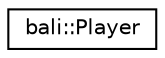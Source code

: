 digraph "Graphical Class Hierarchy"
{
  edge [fontname="Helvetica",fontsize="10",labelfontname="Helvetica",labelfontsize="10"];
  node [fontname="Helvetica",fontsize="10",shape=record];
  rankdir="LR";
  Node1 [label="bali::Player",height=0.2,width=0.4,color="black", fillcolor="white", style="filled",URL="$classbali_1_1_player.html"];
}
